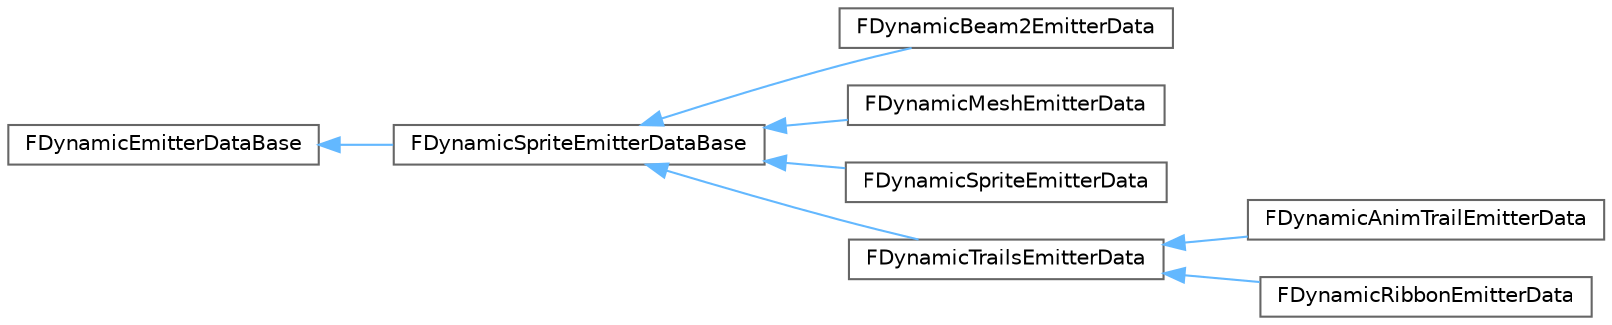 digraph "Graphical Class Hierarchy"
{
 // INTERACTIVE_SVG=YES
 // LATEX_PDF_SIZE
  bgcolor="transparent";
  edge [fontname=Helvetica,fontsize=10,labelfontname=Helvetica,labelfontsize=10];
  node [fontname=Helvetica,fontsize=10,shape=box,height=0.2,width=0.4];
  rankdir="LR";
  Node0 [id="Node000000",label="FDynamicEmitterDataBase",height=0.2,width=0.4,color="grey40", fillcolor="white", style="filled",URL="$dc/d31/structFDynamicEmitterDataBase.html",tooltip="Base class for all emitter types."];
  Node0 -> Node1 [id="edge3740_Node000000_Node000001",dir="back",color="steelblue1",style="solid",tooltip=" "];
  Node1 [id="Node000001",label="FDynamicSpriteEmitterDataBase",height=0.2,width=0.4,color="grey40", fillcolor="white", style="filled",URL="$db/da6/structFDynamicSpriteEmitterDataBase.html",tooltip="Base class for Sprite emitters and other emitter types that share similar features."];
  Node1 -> Node2 [id="edge3741_Node000001_Node000002",dir="back",color="steelblue1",style="solid",tooltip=" "];
  Node2 [id="Node000002",label="FDynamicBeam2EmitterData",height=0.2,width=0.4,color="grey40", fillcolor="white", style="filled",URL="$d9/d94/structFDynamicBeam2EmitterData.html",tooltip="Dynamic emitter data for Beam emitters."];
  Node1 -> Node3 [id="edge3742_Node000001_Node000003",dir="back",color="steelblue1",style="solid",tooltip=" "];
  Node3 [id="Node000003",label="FDynamicMeshEmitterData",height=0.2,width=0.4,color="grey40", fillcolor="white", style="filled",URL="$d9/d20/structFDynamicMeshEmitterData.html",tooltip="Dynamic emitter data for Mesh emitters."];
  Node1 -> Node4 [id="edge3743_Node000001_Node000004",dir="back",color="steelblue1",style="solid",tooltip=" "];
  Node4 [id="Node000004",label="FDynamicSpriteEmitterData",height=0.2,width=0.4,color="grey40", fillcolor="white", style="filled",URL="$de/d4d/structFDynamicSpriteEmitterData.html",tooltip="Dynamic emitter data for sprite emitters."];
  Node1 -> Node5 [id="edge3744_Node000001_Node000005",dir="back",color="steelblue1",style="solid",tooltip=" "];
  Node5 [id="Node000005",label="FDynamicTrailsEmitterData",height=0.2,width=0.4,color="grey40", fillcolor="white", style="filled",URL="$dd/d4e/structFDynamicTrailsEmitterData.html",tooltip="Dynamic emitter data for Ribbon emitters."];
  Node5 -> Node6 [id="edge3745_Node000005_Node000006",dir="back",color="steelblue1",style="solid",tooltip=" "];
  Node6 [id="Node000006",label="FDynamicAnimTrailEmitterData",height=0.2,width=0.4,color="grey40", fillcolor="white", style="filled",URL="$df/dfd/structFDynamicAnimTrailEmitterData.html",tooltip="Dynamic emitter data for AnimTrail emitters."];
  Node5 -> Node7 [id="edge3746_Node000005_Node000007",dir="back",color="steelblue1",style="solid",tooltip=" "];
  Node7 [id="Node000007",label="FDynamicRibbonEmitterData",height=0.2,width=0.4,color="grey40", fillcolor="white", style="filled",URL="$d8/d9f/structFDynamicRibbonEmitterData.html",tooltip="Dynamic emitter data for Ribbon emitters."];
}
